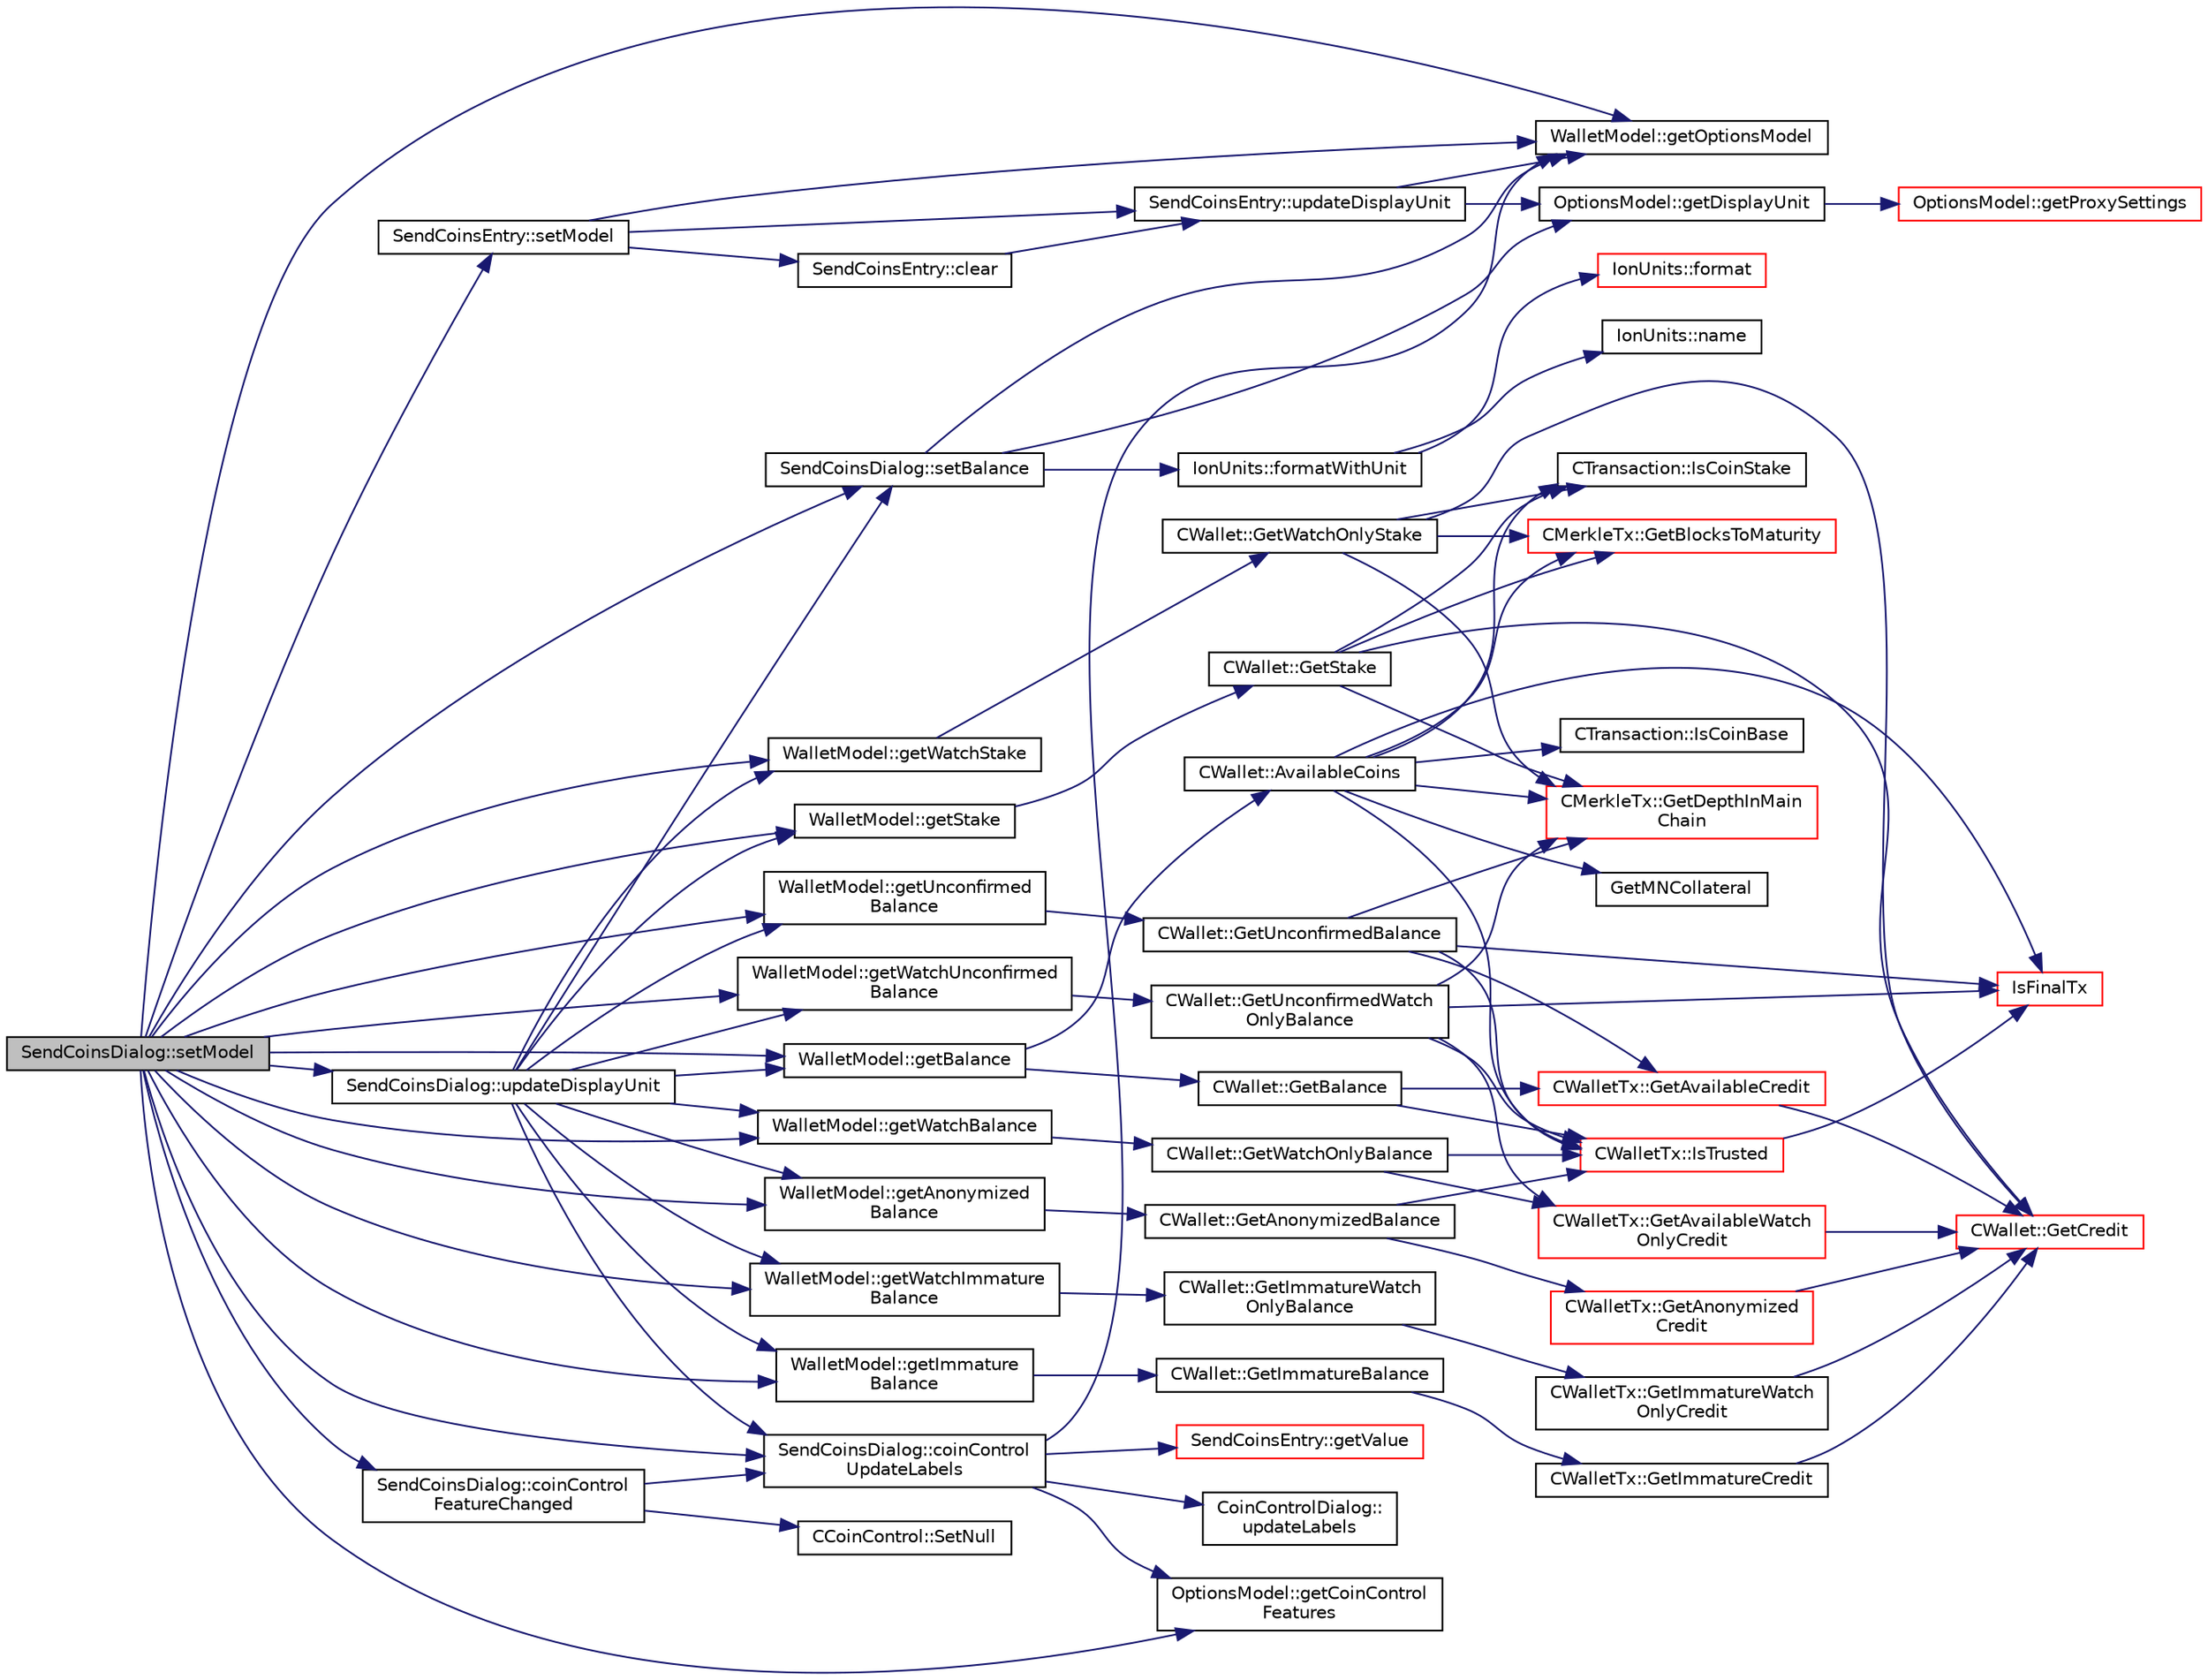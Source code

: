 digraph "SendCoinsDialog::setModel"
{
  edge [fontname="Helvetica",fontsize="10",labelfontname="Helvetica",labelfontsize="10"];
  node [fontname="Helvetica",fontsize="10",shape=record];
  rankdir="LR";
  Node710 [label="SendCoinsDialog::setModel",height=0.2,width=0.4,color="black", fillcolor="grey75", style="filled", fontcolor="black"];
  Node710 -> Node711 [color="midnightblue",fontsize="10",style="solid",fontname="Helvetica"];
  Node711 [label="WalletModel::getOptionsModel",height=0.2,width=0.4,color="black", fillcolor="white", style="filled",URL="$d4/d27/class_wallet_model.html#a96d53e56b3f8f07537ea2523f7a7d300"];
  Node710 -> Node712 [color="midnightblue",fontsize="10",style="solid",fontname="Helvetica"];
  Node712 [label="SendCoinsEntry::setModel",height=0.2,width=0.4,color="black", fillcolor="white", style="filled",URL="$d0/dbc/class_send_coins_entry.html#a831f8f9a63acd77b7d66d5393e12310b"];
  Node712 -> Node711 [color="midnightblue",fontsize="10",style="solid",fontname="Helvetica"];
  Node712 -> Node713 [color="midnightblue",fontsize="10",style="solid",fontname="Helvetica"];
  Node713 [label="SendCoinsEntry::updateDisplayUnit",height=0.2,width=0.4,color="black", fillcolor="white", style="filled",URL="$d0/dbc/class_send_coins_entry.html#a6ff4bd5b370545bcfd6214e866ee33f3"];
  Node713 -> Node711 [color="midnightblue",fontsize="10",style="solid",fontname="Helvetica"];
  Node713 -> Node714 [color="midnightblue",fontsize="10",style="solid",fontname="Helvetica"];
  Node714 [label="OptionsModel::getDisplayUnit",height=0.2,width=0.4,color="black", fillcolor="white", style="filled",URL="$da/d1f/class_options_model.html#a3b6e4d4ef42be3aaba315b8cd14f468e"];
  Node714 -> Node715 [color="midnightblue",fontsize="10",style="solid",fontname="Helvetica"];
  Node715 [label="OptionsModel::getProxySettings",height=0.2,width=0.4,color="red", fillcolor="white", style="filled",URL="$da/d1f/class_options_model.html#a0fa582a801df3753c2c50840c40bb350"];
  Node712 -> Node717 [color="midnightblue",fontsize="10",style="solid",fontname="Helvetica"];
  Node717 [label="SendCoinsEntry::clear",height=0.2,width=0.4,color="black", fillcolor="white", style="filled",URL="$d0/dbc/class_send_coins_entry.html#abff66fcd456c82144e7a2c410f5082ac"];
  Node717 -> Node713 [color="midnightblue",fontsize="10",style="solid",fontname="Helvetica"];
  Node710 -> Node718 [color="midnightblue",fontsize="10",style="solid",fontname="Helvetica"];
  Node718 [label="SendCoinsDialog::setBalance",height=0.2,width=0.4,color="black", fillcolor="white", style="filled",URL="$d6/de6/class_send_coins_dialog.html#a7f02f2589cb65b508ccb3b02aad06979"];
  Node718 -> Node711 [color="midnightblue",fontsize="10",style="solid",fontname="Helvetica"];
  Node718 -> Node719 [color="midnightblue",fontsize="10",style="solid",fontname="Helvetica"];
  Node719 [label="IonUnits::formatWithUnit",height=0.2,width=0.4,color="black", fillcolor="white", style="filled",URL="$d7/dab/class_ion_units.html#a07052cd4b4b8496b73ffe657432a8624",tooltip="Format as string (with unit) "];
  Node719 -> Node720 [color="midnightblue",fontsize="10",style="solid",fontname="Helvetica"];
  Node720 [label="IonUnits::format",height=0.2,width=0.4,color="red", fillcolor="white", style="filled",URL="$d7/dab/class_ion_units.html#a7cf8cdbd0a24c418ae91b511fac5bee4",tooltip="Format as string. "];
  Node719 -> Node724 [color="midnightblue",fontsize="10",style="solid",fontname="Helvetica"];
  Node724 [label="IonUnits::name",height=0.2,width=0.4,color="black", fillcolor="white", style="filled",URL="$d7/dab/class_ion_units.html#a5bb4881389b09aeeb0bc235e87e0a42f",tooltip="Short name. "];
  Node718 -> Node714 [color="midnightblue",fontsize="10",style="solid",fontname="Helvetica"];
  Node710 -> Node725 [color="midnightblue",fontsize="10",style="solid",fontname="Helvetica"];
  Node725 [label="WalletModel::getBalance",height=0.2,width=0.4,color="black", fillcolor="white", style="filled",URL="$d4/d27/class_wallet_model.html#a4d2cb225a19b89c64f4b5d81faf89beb"];
  Node725 -> Node726 [color="midnightblue",fontsize="10",style="solid",fontname="Helvetica"];
  Node726 [label="CWallet::AvailableCoins",height=0.2,width=0.4,color="black", fillcolor="white", style="filled",URL="$d2/de5/class_c_wallet.html#a0f950dede91de2be32ea8c43a40469ab"];
  Node726 -> Node727 [color="midnightblue",fontsize="10",style="solid",fontname="Helvetica"];
  Node727 [label="IsFinalTx",height=0.2,width=0.4,color="red", fillcolor="white", style="filled",URL="$df/d0a/main_8cpp.html#adc332cd7ac94e639bb4239618341be19"];
  Node726 -> Node731 [color="midnightblue",fontsize="10",style="solid",fontname="Helvetica"];
  Node731 [label="CWalletTx::IsTrusted",height=0.2,width=0.4,color="red", fillcolor="white", style="filled",URL="$d6/d53/class_c_wallet_tx.html#a71efb0d5b5def8ae00a1d74b8741bfcb"];
  Node731 -> Node727 [color="midnightblue",fontsize="10",style="solid",fontname="Helvetica"];
  Node726 -> Node736 [color="midnightblue",fontsize="10",style="solid",fontname="Helvetica"];
  Node736 [label="CTransaction::IsCoinBase",height=0.2,width=0.4,color="black", fillcolor="white", style="filled",URL="$df/d43/class_c_transaction.html#a96256e8ac1bf79ad9c057e48c41132dd"];
  Node726 -> Node737 [color="midnightblue",fontsize="10",style="solid",fontname="Helvetica"];
  Node737 [label="CMerkleTx::GetBlocksToMaturity",height=0.2,width=0.4,color="red", fillcolor="white", style="filled",URL="$d1/dff/class_c_merkle_tx.html#a69ebd437f7b44169659c3527fe73b6ab"];
  Node726 -> Node739 [color="midnightblue",fontsize="10",style="solid",fontname="Helvetica"];
  Node739 [label="CTransaction::IsCoinStake",height=0.2,width=0.4,color="black", fillcolor="white", style="filled",URL="$df/d43/class_c_transaction.html#ace4278a41a296d40dcf5fb2b9cf007ec"];
  Node726 -> Node740 [color="midnightblue",fontsize="10",style="solid",fontname="Helvetica"];
  Node740 [label="CMerkleTx::GetDepthInMain\lChain",height=0.2,width=0.4,color="red", fillcolor="white", style="filled",URL="$d1/dff/class_c_merkle_tx.html#a887a9f1a0b7fc64b43e42cec76b38ef9"];
  Node726 -> Node743 [color="midnightblue",fontsize="10",style="solid",fontname="Helvetica"];
  Node743 [label="GetMNCollateral",height=0.2,width=0.4,color="black", fillcolor="white", style="filled",URL="$d4/dbf/main_8h.html#a7ecfeb5987564d84c46a6715d4c3a2df"];
  Node725 -> Node744 [color="midnightblue",fontsize="10",style="solid",fontname="Helvetica"];
  Node744 [label="CWallet::GetBalance",height=0.2,width=0.4,color="black", fillcolor="white", style="filled",URL="$d2/de5/class_c_wallet.html#aa6522c2833bc0a84d216cf102b51ba05"];
  Node744 -> Node731 [color="midnightblue",fontsize="10",style="solid",fontname="Helvetica"];
  Node744 -> Node745 [color="midnightblue",fontsize="10",style="solid",fontname="Helvetica"];
  Node745 [label="CWalletTx::GetAvailableCredit",height=0.2,width=0.4,color="red", fillcolor="white", style="filled",URL="$d6/d53/class_c_wallet_tx.html#af3c82ba365c720dd3d929b86bf432ef6"];
  Node745 -> Node746 [color="midnightblue",fontsize="10",style="solid",fontname="Helvetica"];
  Node746 [label="CWallet::GetCredit",height=0.2,width=0.4,color="red", fillcolor="white", style="filled",URL="$d2/de5/class_c_wallet.html#aa60b69c7d4ea6063ed83b13d7c6fe695"];
  Node710 -> Node748 [color="midnightblue",fontsize="10",style="solid",fontname="Helvetica"];
  Node748 [label="WalletModel::getStake",height=0.2,width=0.4,color="black", fillcolor="white", style="filled",URL="$d4/d27/class_wallet_model.html#a52610e28004228368104550b2e652872"];
  Node748 -> Node749 [color="midnightblue",fontsize="10",style="solid",fontname="Helvetica"];
  Node749 [label="CWallet::GetStake",height=0.2,width=0.4,color="black", fillcolor="white", style="filled",URL="$d2/de5/class_c_wallet.html#a87a52700330336da4957026c091916d8"];
  Node749 -> Node739 [color="midnightblue",fontsize="10",style="solid",fontname="Helvetica"];
  Node749 -> Node737 [color="midnightblue",fontsize="10",style="solid",fontname="Helvetica"];
  Node749 -> Node740 [color="midnightblue",fontsize="10",style="solid",fontname="Helvetica"];
  Node749 -> Node746 [color="midnightblue",fontsize="10",style="solid",fontname="Helvetica"];
  Node710 -> Node750 [color="midnightblue",fontsize="10",style="solid",fontname="Helvetica"];
  Node750 [label="WalletModel::getUnconfirmed\lBalance",height=0.2,width=0.4,color="black", fillcolor="white", style="filled",URL="$d4/d27/class_wallet_model.html#a5028f20a33e0d17942abeea537916736"];
  Node750 -> Node751 [color="midnightblue",fontsize="10",style="solid",fontname="Helvetica"];
  Node751 [label="CWallet::GetUnconfirmedBalance",height=0.2,width=0.4,color="black", fillcolor="white", style="filled",URL="$d2/de5/class_c_wallet.html#a6e6e1497535d499242c2f2a76d1cbe63"];
  Node751 -> Node727 [color="midnightblue",fontsize="10",style="solid",fontname="Helvetica"];
  Node751 -> Node731 [color="midnightblue",fontsize="10",style="solid",fontname="Helvetica"];
  Node751 -> Node740 [color="midnightblue",fontsize="10",style="solid",fontname="Helvetica"];
  Node751 -> Node745 [color="midnightblue",fontsize="10",style="solid",fontname="Helvetica"];
  Node710 -> Node752 [color="midnightblue",fontsize="10",style="solid",fontname="Helvetica"];
  Node752 [label="WalletModel::getImmature\lBalance",height=0.2,width=0.4,color="black", fillcolor="white", style="filled",URL="$d4/d27/class_wallet_model.html#ac5dbbc28b2c8ecd2e00fb45c6a2cb6f8"];
  Node752 -> Node753 [color="midnightblue",fontsize="10",style="solid",fontname="Helvetica"];
  Node753 [label="CWallet::GetImmatureBalance",height=0.2,width=0.4,color="black", fillcolor="white", style="filled",URL="$d2/de5/class_c_wallet.html#a6ab8dfa75c5c8d5539325f3981697964"];
  Node753 -> Node754 [color="midnightblue",fontsize="10",style="solid",fontname="Helvetica"];
  Node754 [label="CWalletTx::GetImmatureCredit",height=0.2,width=0.4,color="black", fillcolor="white", style="filled",URL="$d6/d53/class_c_wallet_tx.html#a19bb617269ab1ce42f5d18e1f1f8db09"];
  Node754 -> Node746 [color="midnightblue",fontsize="10",style="solid",fontname="Helvetica"];
  Node710 -> Node755 [color="midnightblue",fontsize="10",style="solid",fontname="Helvetica"];
  Node755 [label="WalletModel::getAnonymized\lBalance",height=0.2,width=0.4,color="black", fillcolor="white", style="filled",URL="$d4/d27/class_wallet_model.html#a3b4c7b849fca17bb1f8e315e23e68c7d"];
  Node755 -> Node756 [color="midnightblue",fontsize="10",style="solid",fontname="Helvetica"];
  Node756 [label="CWallet::GetAnonymizedBalance",height=0.2,width=0.4,color="black", fillcolor="white", style="filled",URL="$d2/de5/class_c_wallet.html#ad71e805ab9614962a57cb931e91b4297"];
  Node756 -> Node731 [color="midnightblue",fontsize="10",style="solid",fontname="Helvetica"];
  Node756 -> Node757 [color="midnightblue",fontsize="10",style="solid",fontname="Helvetica"];
  Node757 [label="CWalletTx::GetAnonymized\lCredit",height=0.2,width=0.4,color="red", fillcolor="white", style="filled",URL="$d6/d53/class_c_wallet_tx.html#a49cae757845e1bf0cb3c8e17bd96d4a1"];
  Node757 -> Node746 [color="midnightblue",fontsize="10",style="solid",fontname="Helvetica"];
  Node710 -> Node761 [color="midnightblue",fontsize="10",style="solid",fontname="Helvetica"];
  Node761 [label="WalletModel::getWatchBalance",height=0.2,width=0.4,color="black", fillcolor="white", style="filled",URL="$d4/d27/class_wallet_model.html#a6d9050286d99bccb4a28a8d88f0ca5f8"];
  Node761 -> Node762 [color="midnightblue",fontsize="10",style="solid",fontname="Helvetica"];
  Node762 [label="CWallet::GetWatchOnlyBalance",height=0.2,width=0.4,color="black", fillcolor="white", style="filled",URL="$d2/de5/class_c_wallet.html#a92a58ebac7d7d398597657600db56611"];
  Node762 -> Node731 [color="midnightblue",fontsize="10",style="solid",fontname="Helvetica"];
  Node762 -> Node763 [color="midnightblue",fontsize="10",style="solid",fontname="Helvetica"];
  Node763 [label="CWalletTx::GetAvailableWatch\lOnlyCredit",height=0.2,width=0.4,color="red", fillcolor="white", style="filled",URL="$d6/d53/class_c_wallet_tx.html#ac78c4da3c420b2b28370cba7044dd68d"];
  Node763 -> Node746 [color="midnightblue",fontsize="10",style="solid",fontname="Helvetica"];
  Node710 -> Node764 [color="midnightblue",fontsize="10",style="solid",fontname="Helvetica"];
  Node764 [label="WalletModel::getWatchStake",height=0.2,width=0.4,color="black", fillcolor="white", style="filled",URL="$d4/d27/class_wallet_model.html#a0ce2b0a7228e7c8f11e083d20ff005a3"];
  Node764 -> Node765 [color="midnightblue",fontsize="10",style="solid",fontname="Helvetica"];
  Node765 [label="CWallet::GetWatchOnlyStake",height=0.2,width=0.4,color="black", fillcolor="white", style="filled",URL="$d2/de5/class_c_wallet.html#a82b1de8131c2cdd7ec158a06f42586e0"];
  Node765 -> Node739 [color="midnightblue",fontsize="10",style="solid",fontname="Helvetica"];
  Node765 -> Node737 [color="midnightblue",fontsize="10",style="solid",fontname="Helvetica"];
  Node765 -> Node740 [color="midnightblue",fontsize="10",style="solid",fontname="Helvetica"];
  Node765 -> Node746 [color="midnightblue",fontsize="10",style="solid",fontname="Helvetica"];
  Node710 -> Node766 [color="midnightblue",fontsize="10",style="solid",fontname="Helvetica"];
  Node766 [label="WalletModel::getWatchUnconfirmed\lBalance",height=0.2,width=0.4,color="black", fillcolor="white", style="filled",URL="$d4/d27/class_wallet_model.html#a691b35afd9aff056e1398fd057691ff1"];
  Node766 -> Node767 [color="midnightblue",fontsize="10",style="solid",fontname="Helvetica"];
  Node767 [label="CWallet::GetUnconfirmedWatch\lOnlyBalance",height=0.2,width=0.4,color="black", fillcolor="white", style="filled",URL="$d2/de5/class_c_wallet.html#ab0c110f14f0429f9de594b2293837621"];
  Node767 -> Node727 [color="midnightblue",fontsize="10",style="solid",fontname="Helvetica"];
  Node767 -> Node731 [color="midnightblue",fontsize="10",style="solid",fontname="Helvetica"];
  Node767 -> Node740 [color="midnightblue",fontsize="10",style="solid",fontname="Helvetica"];
  Node767 -> Node763 [color="midnightblue",fontsize="10",style="solid",fontname="Helvetica"];
  Node710 -> Node768 [color="midnightblue",fontsize="10",style="solid",fontname="Helvetica"];
  Node768 [label="WalletModel::getWatchImmature\lBalance",height=0.2,width=0.4,color="black", fillcolor="white", style="filled",URL="$d4/d27/class_wallet_model.html#a9da743fbe881d4928eeafc48f50ef3d5"];
  Node768 -> Node769 [color="midnightblue",fontsize="10",style="solid",fontname="Helvetica"];
  Node769 [label="CWallet::GetImmatureWatch\lOnlyBalance",height=0.2,width=0.4,color="black", fillcolor="white", style="filled",URL="$d2/de5/class_c_wallet.html#a1372ba886aaeda65bf28758c9ccb65b4"];
  Node769 -> Node770 [color="midnightblue",fontsize="10",style="solid",fontname="Helvetica"];
  Node770 [label="CWalletTx::GetImmatureWatch\lOnlyCredit",height=0.2,width=0.4,color="black", fillcolor="white", style="filled",URL="$d6/d53/class_c_wallet_tx.html#a72f8eabb937fe06b415316c2ef4ea510"];
  Node770 -> Node746 [color="midnightblue",fontsize="10",style="solid",fontname="Helvetica"];
  Node710 -> Node771 [color="midnightblue",fontsize="10",style="solid",fontname="Helvetica"];
  Node771 [label="SendCoinsDialog::updateDisplayUnit",height=0.2,width=0.4,color="black", fillcolor="white", style="filled",URL="$d6/de6/class_send_coins_dialog.html#a74815ad8502b126200b6fd2e59e9f042"];
  Node771 -> Node718 [color="midnightblue",fontsize="10",style="solid",fontname="Helvetica"];
  Node771 -> Node725 [color="midnightblue",fontsize="10",style="solid",fontname="Helvetica"];
  Node771 -> Node748 [color="midnightblue",fontsize="10",style="solid",fontname="Helvetica"];
  Node771 -> Node750 [color="midnightblue",fontsize="10",style="solid",fontname="Helvetica"];
  Node771 -> Node752 [color="midnightblue",fontsize="10",style="solid",fontname="Helvetica"];
  Node771 -> Node755 [color="midnightblue",fontsize="10",style="solid",fontname="Helvetica"];
  Node771 -> Node761 [color="midnightblue",fontsize="10",style="solid",fontname="Helvetica"];
  Node771 -> Node764 [color="midnightblue",fontsize="10",style="solid",fontname="Helvetica"];
  Node771 -> Node766 [color="midnightblue",fontsize="10",style="solid",fontname="Helvetica"];
  Node771 -> Node768 [color="midnightblue",fontsize="10",style="solid",fontname="Helvetica"];
  Node771 -> Node772 [color="midnightblue",fontsize="10",style="solid",fontname="Helvetica"];
  Node772 [label="SendCoinsDialog::coinControl\lUpdateLabels",height=0.2,width=0.4,color="black", fillcolor="white", style="filled",URL="$d6/de6/class_send_coins_dialog.html#ae4f429aabcaf309aa314b90049be2a74"];
  Node772 -> Node711 [color="midnightblue",fontsize="10",style="solid",fontname="Helvetica"];
  Node772 -> Node773 [color="midnightblue",fontsize="10",style="solid",fontname="Helvetica"];
  Node773 [label="OptionsModel::getCoinControl\lFeatures",height=0.2,width=0.4,color="black", fillcolor="white", style="filled",URL="$da/d1f/class_options_model.html#ace6c871068f613aee277e37bfdc988c0"];
  Node772 -> Node774 [color="midnightblue",fontsize="10",style="solid",fontname="Helvetica"];
  Node774 [label="SendCoinsEntry::getValue",height=0.2,width=0.4,color="red", fillcolor="white", style="filled",URL="$d0/dbc/class_send_coins_entry.html#af36fb0ed9e2e07079c1a982b31e793c8"];
  Node772 -> Node779 [color="midnightblue",fontsize="10",style="solid",fontname="Helvetica"];
  Node779 [label="CoinControlDialog::\lupdateLabels",height=0.2,width=0.4,color="black", fillcolor="white", style="filled",URL="$dd/dfb/class_coin_control_dialog.html#a4fc60e89b097952ff22dc0f9c58c87d9"];
  Node710 -> Node772 [color="midnightblue",fontsize="10",style="solid",fontname="Helvetica"];
  Node710 -> Node780 [color="midnightblue",fontsize="10",style="solid",fontname="Helvetica"];
  Node780 [label="SendCoinsDialog::coinControl\lFeatureChanged",height=0.2,width=0.4,color="black", fillcolor="white", style="filled",URL="$d6/de6/class_send_coins_dialog.html#af13ddd00abec4f060632d887b5e838a3"];
  Node780 -> Node781 [color="midnightblue",fontsize="10",style="solid",fontname="Helvetica"];
  Node781 [label="CCoinControl::SetNull",height=0.2,width=0.4,color="black", fillcolor="white", style="filled",URL="$dc/d48/class_c_coin_control.html#aadca0a9e82e1e6d84dff4649e1d29d31"];
  Node780 -> Node772 [color="midnightblue",fontsize="10",style="solid",fontname="Helvetica"];
  Node710 -> Node773 [color="midnightblue",fontsize="10",style="solid",fontname="Helvetica"];
}
